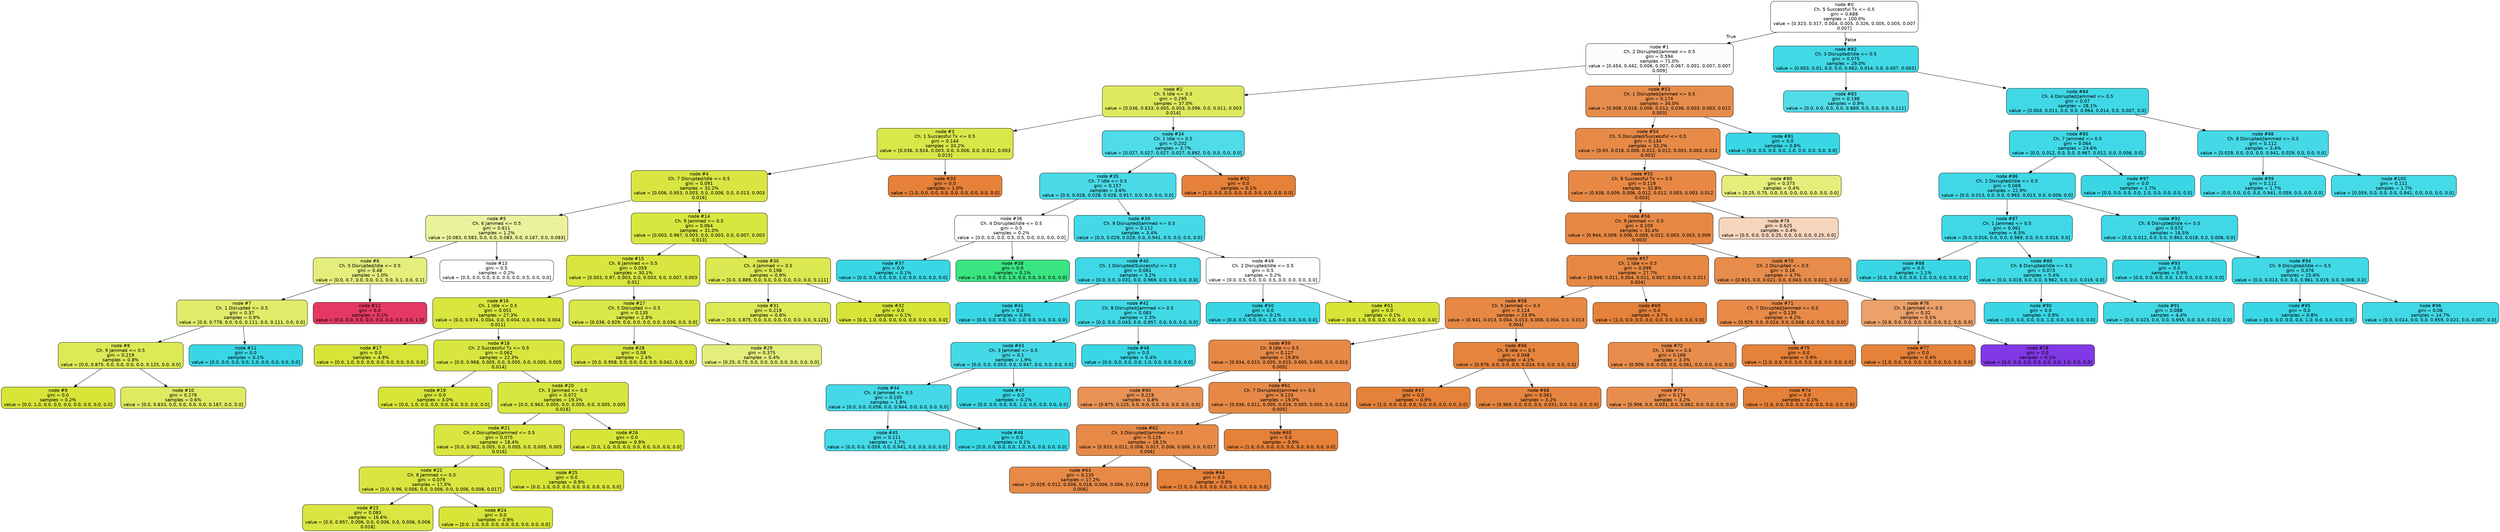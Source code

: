 /*
Copyright 2023 Siavash Barqi Janiar

   Licensed under the Apache License, Version 2.0 (the "License");
   you may not use this file except in compliance with the License.
   You may obtain a copy of the License at

     http://www.apache.org/licenses/LICENSE-2.0

   Unless required by applicable law or agreed to in writing, software
   distributed under the License is distributed on an "AS IS" BASIS,
   WITHOUT WARRANTIES OR CONDITIONS OF ANY KIND, either express or implied.
   See the License for the specific language governing permissions and
   limitations under the License.
*/

digraph Tree {
node [shape=box, style="filled, rounded", color="black", fontname=helvetica] ;
edge [fontname=helvetica] ;
0 [label="node #0\nCh. 5 Successful Tx <= 0.5\ngini = 0.688\nsamples = 100.0%\nvalue = [0.323, 0.317, 0.004, 0.005, 0.326, 0.005, 0.005, 0.007\n0.007]", fillcolor="#feffff"] ;
1 [label="node #1\nCh. 2 Disrupted/Jammed <= 0.5\ngini = 0.594\nsamples = 71.0%\nvalue = [0.454, 0.442, 0.006, 0.007, 0.067, 0.001, 0.007, 0.007\n0.009]", fillcolor="#fefcfb"] ;
0 -> 1 [labeldistance=2.5, labelangle=45, headlabel="True"] ;
2 [label="node #2\nCh. 5 Idle <= 0.5\ngini = 0.295\nsamples = 37.0%\nvalue = [0.036, 0.833, 0.005, 0.003, 0.096, 0.0, 0.011, 0.003\n0.014]", fillcolor="#deea5d"] ;
1 -> 2 ;
3 [label="node #3\nCh. 1 Successful Tx <= 0.5\ngini = 0.144\nsamples = 33.2%\nvalue = [0.036, 0.924, 0.003, 0.0, 0.006, 0.0, 0.012, 0.003\n0.015]", fillcolor="#dae749"] ;
2 -> 3 ;
4 [label="node #4\nCh. 7 Disrupted/Idle <= 0.5\ngini = 0.091\nsamples = 32.2%\nvalue = [0.006, 0.953, 0.003, 0.0, 0.006, 0.0, 0.013, 0.003\n0.016]", fillcolor="#d9e642"] ;
3 -> 4 ;
5 [label="node #5\nCh. 6 Jammed <= 0.5\ngini = 0.611\nsamples = 1.2%\nvalue = [0.083, 0.583, 0.0, 0.0, 0.083, 0.0, 0.167, 0.0, 0.083]", fillcolor="#ebf29c"] ;
4 -> 5 ;
6 [label="node #6\nCh. 5 Disrupted/Idle <= 0.5\ngini = 0.48\nsamples = 1.0%\nvalue = [0.0, 0.7, 0.0, 0.0, 0.1, 0.0, 0.1, 0.0, 0.1]", fillcolor="#e4ee7b"] ;
5 -> 6 ;
7 [label="node #7\nCh. 1 Disrupted <= 0.5\ngini = 0.37\nsamples = 0.9%\nvalue = [0.0, 0.778, 0.0, 0.0, 0.111, 0.0, 0.111, 0.0, 0.0]", fillcolor="#e1ec6a"] ;
6 -> 7 ;
8 [label="node #8\nCh. 9 Jammed <= 0.5\ngini = 0.219\nsamples = 0.8%\nvalue = [0.0, 0.875, 0.0, 0.0, 0.0, 0.0, 0.125, 0.0, 0.0]", fillcolor="#dde955"] ;
7 -> 8 ;
9 [label="node #9\ngini = 0.0\nsamples = 0.2%\nvalue = [0.0, 1.0, 0.0, 0.0, 0.0, 0.0, 0.0, 0.0, 0.0]", fillcolor="#d7e539"] ;
8 -> 9 ;
10 [label="node #10\ngini = 0.278\nsamples = 0.6%\nvalue = [0.0, 0.833, 0.0, 0.0, 0.0, 0.0, 0.167, 0.0, 0.0]", fillcolor="#dfea61"] ;
8 -> 10 ;
11 [label="node #11\ngini = 0.0\nsamples = 0.1%\nvalue = [0.0, 0.0, 0.0, 0.0, 1.0, 0.0, 0.0, 0.0, 0.0]", fillcolor="#39d7e5"] ;
7 -> 11 ;
12 [label="node #12\ngini = 0.0\nsamples = 0.1%\nvalue = [0.0, 0.0, 0.0, 0.0, 0.0, 0.0, 0.0, 0.0, 1.0]", fillcolor="#e53964"] ;
6 -> 12 ;
13 [label="node #13\ngini = 0.5\nsamples = 0.2%\nvalue = [0.5, 0.0, 0.0, 0.0, 0.0, 0.0, 0.5, 0.0, 0.0]", fillcolor="#ffffff"] ;
5 -> 13 ;
14 [label="node #14\nCh. 9 Jammed <= 0.5\ngini = 0.064\nsamples = 31.0%\nvalue = [0.003, 0.967, 0.003, 0.0, 0.003, 0.0, 0.007, 0.003\n0.013]", fillcolor="#d8e640"] ;
4 -> 14 ;
15 [label="node #15\nCh. 6 Jammed <= 0.5\ngini = 0.059\nsamples = 30.1%\nvalue = [0.003, 0.97, 0.003, 0.0, 0.003, 0.0, 0.007, 0.003\n0.01]", fillcolor="#d8e63f"] ;
14 -> 15 ;
16 [label="node #16\nCh. 1 Idle <= 0.5\ngini = 0.051\nsamples = 27.3%\nvalue = [0.0, 0.974, 0.004, 0.0, 0.004, 0.0, 0.004, 0.004\n0.011]", fillcolor="#d8e63e"] ;
15 -> 16 ;
17 [label="node #17\ngini = 0.0\nsamples = 4.9%\nvalue = [0.0, 1.0, 0.0, 0.0, 0.0, 0.0, 0.0, 0.0, 0.0]", fillcolor="#d7e539"] ;
16 -> 17 ;
18 [label="node #18\nCh. 2 Successful Tx <= 0.5\ngini = 0.062\nsamples = 22.3%\nvalue = [0.0, 0.968, 0.005, 0.0, 0.005, 0.0, 0.005, 0.005\n0.014]", fillcolor="#d8e63f"] ;
16 -> 18 ;
19 [label="node #19\ngini = 0.0\nsamples = 3.0%\nvalue = [0.0, 1.0, 0.0, 0.0, 0.0, 0.0, 0.0, 0.0, 0.0]", fillcolor="#d7e539"] ;
18 -> 19 ;
20 [label="node #20\nCh. 3 Jammed <= 0.5\ngini = 0.072\nsamples = 19.3%\nvalue = [0.0, 0.963, 0.005, 0.0, 0.005, 0.0, 0.005, 0.005\n0.016]", fillcolor="#d8e640"] ;
18 -> 20 ;
21 [label="node #21\nCh. 4 Disrupted/Jammed <= 0.5\ngini = 0.075\nsamples = 18.4%\nvalue = [0.0, 0.962, 0.005, 0.0, 0.005, 0.0, 0.005, 0.005\n0.016]", fillcolor="#d9e641"] ;
20 -> 21 ;
22 [label="node #22\nCh. 8 Jammed <= 0.5\ngini = 0.079\nsamples = 17.5%\nvalue = [0.0, 0.96, 0.006, 0.0, 0.006, 0.0, 0.006, 0.006, 0.017]", fillcolor="#d9e641"] ;
21 -> 22 ;
23 [label="node #23\ngini = 0.083\nsamples = 16.6%\nvalue = [0.0, 0.957, 0.006, 0.0, 0.006, 0.0, 0.006, 0.006\n0.018]", fillcolor="#d9e642"] ;
22 -> 23 ;
24 [label="node #24\ngini = 0.0\nsamples = 0.9%\nvalue = [0.0, 1.0, 0.0, 0.0, 0.0, 0.0, 0.0, 0.0, 0.0]", fillcolor="#d7e539"] ;
22 -> 24 ;
25 [label="node #25\ngini = 0.0\nsamples = 0.9%\nvalue = [0.0, 1.0, 0.0, 0.0, 0.0, 0.0, 0.0, 0.0, 0.0]", fillcolor="#d7e539"] ;
21 -> 25 ;
26 [label="node #26\ngini = 0.0\nsamples = 0.9%\nvalue = [0.0, 1.0, 0.0, 0.0, 0.0, 0.0, 0.0, 0.0, 0.0]", fillcolor="#d7e539"] ;
20 -> 26 ;
27 [label="node #27\nCh. 5 Disrupted <= 0.5\ngini = 0.135\nsamples = 2.8%\nvalue = [0.036, 0.929, 0.0, 0.0, 0.0, 0.0, 0.036, 0.0, 0.0]", fillcolor="#dae748"] ;
15 -> 27 ;
28 [label="node #28\ngini = 0.08\nsamples = 2.4%\nvalue = [0.0, 0.958, 0.0, 0.0, 0.0, 0.0, 0.042, 0.0, 0.0]", fillcolor="#d9e642"] ;
27 -> 28 ;
29 [label="node #29\ngini = 0.375\nsamples = 0.4%\nvalue = [0.25, 0.75, 0.0, 0.0, 0.0, 0.0, 0.0, 0.0, 0.0]", fillcolor="#e4ee7b"] ;
27 -> 29 ;
30 [label="node #30\nCh. 4 Jammed <= 0.5\ngini = 0.198\nsamples = 0.9%\nvalue = [0.0, 0.889, 0.0, 0.0, 0.0, 0.0, 0.0, 0.0, 0.111]", fillcolor="#dce852"] ;
14 -> 30 ;
31 [label="node #31\ngini = 0.219\nsamples = 0.8%\nvalue = [0.0, 0.875, 0.0, 0.0, 0.0, 0.0, 0.0, 0.0, 0.125]", fillcolor="#dde955"] ;
30 -> 31 ;
32 [label="node #32\ngini = 0.0\nsamples = 0.1%\nvalue = [0.0, 1.0, 0.0, 0.0, 0.0, 0.0, 0.0, 0.0, 0.0]", fillcolor="#d7e539"] ;
30 -> 32 ;
33 [label="node #33\ngini = 0.0\nsamples = 1.0%\nvalue = [1.0, 0.0, 0.0, 0.0, 0.0, 0.0, 0.0, 0.0, 0.0]", fillcolor="#e58139"] ;
3 -> 33 ;
34 [label="node #34\nCh. 1 Idle <= 0.5\ngini = 0.202\nsamples = 3.7%\nvalue = [0.027, 0.027, 0.027, 0.027, 0.892, 0.0, 0.0, 0.0, 0.0]", fillcolor="#4fdbe8"] ;
2 -> 34 ;
35 [label="node #35\nCh. 7 Idle <= 0.5\ngini = 0.157\nsamples = 3.6%\nvalue = [0.0, 0.028, 0.028, 0.028, 0.917, 0.0, 0.0, 0.0, 0.0]", fillcolor="#4adae7"] ;
34 -> 35 ;
36 [label="node #36\nCh. 4 Disrupted/Idle <= 0.5\ngini = 0.5\nsamples = 0.2%\nvalue = [0.0, 0.0, 0.0, 0.5, 0.5, 0.0, 0.0, 0.0, 0.0]", fillcolor="#ffffff"] ;
35 -> 36 ;
37 [label="node #37\ngini = 0.0\nsamples = 0.1%\nvalue = [0.0, 0.0, 0.0, 0.0, 1.0, 0.0, 0.0, 0.0, 0.0]", fillcolor="#39d7e5"] ;
36 -> 37 ;
38 [label="node #38\ngini = 0.0\nsamples = 0.1%\nvalue = [0.0, 0.0, 0.0, 1.0, 0.0, 0.0, 0.0, 0.0, 0.0]", fillcolor="#39e581"] ;
36 -> 38 ;
39 [label="node #39\nCh. 9 Disrupted/Jammed <= 0.5\ngini = 0.112\nsamples = 3.4%\nvalue = [0.0, 0.029, 0.029, 0.0, 0.941, 0.0, 0.0, 0.0, 0.0]", fillcolor="#45d9e7"] ;
35 -> 39 ;
40 [label="node #40\nCh. 1 Disrupted/Successful <= 0.5\ngini = 0.061\nsamples = 3.2%\nvalue = [0.0, 0.0, 0.031, 0.0, 0.969, 0.0, 0.0, 0.0, 0.0]", fillcolor="#3fd8e6"] ;
39 -> 40 ;
41 [label="node #41\ngini = 0.0\nsamples = 0.9%\nvalue = [0.0, 0.0, 0.0, 0.0, 1.0, 0.0, 0.0, 0.0, 0.0]", fillcolor="#39d7e5"] ;
40 -> 41 ;
42 [label="node #42\nCh. 8 Disrupted/Jammed <= 0.5\ngini = 0.083\nsamples = 2.3%\nvalue = [0.0, 0.0, 0.043, 0.0, 0.957, 0.0, 0.0, 0.0, 0.0]", fillcolor="#42d9e6"] ;
40 -> 42 ;
43 [label="node #43\nCh. 3 Jammed <= 0.5\ngini = 0.1\nsamples = 1.9%\nvalue = [0.0, 0.0, 0.053, 0.0, 0.947, 0.0, 0.0, 0.0, 0.0]", fillcolor="#44d9e6"] ;
42 -> 43 ;
44 [label="node #44\nCh. 4 Jammed <= 0.5\ngini = 0.105\nsamples = 1.8%\nvalue = [0.0, 0.0, 0.056, 0.0, 0.944, 0.0, 0.0, 0.0, 0.0]", fillcolor="#45d9e7"] ;
43 -> 44 ;
45 [label="node #45\ngini = 0.111\nsamples = 1.7%\nvalue = [0.0, 0.0, 0.059, 0.0, 0.941, 0.0, 0.0, 0.0, 0.0]", fillcolor="#45dae7"] ;
44 -> 45 ;
46 [label="node #46\ngini = 0.0\nsamples = 0.1%\nvalue = [0.0, 0.0, 0.0, 0.0, 1.0, 0.0, 0.0, 0.0, 0.0]", fillcolor="#39d7e5"] ;
44 -> 46 ;
47 [label="node #47\ngini = 0.0\nsamples = 0.1%\nvalue = [0.0, 0.0, 0.0, 0.0, 1.0, 0.0, 0.0, 0.0, 0.0]", fillcolor="#39d7e5"] ;
43 -> 47 ;
48 [label="node #48\ngini = 0.0\nsamples = 0.4%\nvalue = [0.0, 0.0, 0.0, 0.0, 1.0, 0.0, 0.0, 0.0, 0.0]", fillcolor="#39d7e5"] ;
42 -> 48 ;
49 [label="node #49\nCh. 2 Disrupted/Idle <= 0.5\ngini = 0.5\nsamples = 0.2%\nvalue = [0.0, 0.5, 0.0, 0.0, 0.5, 0.0, 0.0, 0.0, 0.0]", fillcolor="#ffffff"] ;
39 -> 49 ;
50 [label="node #50\ngini = 0.0\nsamples = 0.1%\nvalue = [0.0, 0.0, 0.0, 0.0, 1.0, 0.0, 0.0, 0.0, 0.0]", fillcolor="#39d7e5"] ;
49 -> 50 ;
51 [label="node #51\ngini = 0.0\nsamples = 0.1%\nvalue = [0.0, 1.0, 0.0, 0.0, 0.0, 0.0, 0.0, 0.0, 0.0]", fillcolor="#d7e539"] ;
49 -> 51 ;
52 [label="node #52\ngini = 0.0\nsamples = 0.1%\nvalue = [1.0, 0.0, 0.0, 0.0, 0.0, 0.0, 0.0, 0.0, 0.0]", fillcolor="#e58139"] ;
34 -> 52 ;
53 [label="node #53\nCh. 1 Disrupted/Jammed <= 0.5\ngini = 0.174\nsamples = 34.0%\nvalue = [0.908, 0.018, 0.006, 0.012, 0.036, 0.003, 0.003, 0.012\n0.003]", fillcolor="#e78d4c"] ;
1 -> 53 ;
54 [label="node #54\nCh. 5 Disrupted/Successful <= 0.5\ngini = 0.134\nsamples = 33.2%\nvalue = [0.93, 0.018, 0.006, 0.012, 0.012, 0.003, 0.003, 0.012\n0.003]", fillcolor="#e78a47"] ;
53 -> 54 ;
55 [label="node #55\nCh. 8 Successful Tx <= 0.5\ngini = 0.119\nsamples = 32.8%\nvalue = [0.938, 0.009, 0.006, 0.012, 0.012, 0.003, 0.003, 0.012\n0.003]", fillcolor="#e78945"] ;
54 -> 55 ;
56 [label="node #56\nCh. 9 Jammed <= 0.5\ngini = 0.109\nsamples = 32.4%\nvalue = [0.944, 0.009, 0.006, 0.009, 0.012, 0.003, 0.003, 0.009\n0.003]", fillcolor="#e68844"] ;
55 -> 56 ;
57 [label="node #57\nCh. 1 Idle <= 0.5\ngini = 0.099\nsamples = 27.7%\nvalue = [0.949, 0.011, 0.004, 0.011, 0.007, 0.004, 0.0, 0.011\n0.004]", fillcolor="#e68843"] ;
56 -> 57 ;
58 [label="node #58\nCh. 5 Jammed <= 0.5\ngini = 0.114\nsamples = 23.9%\nvalue = [0.941, 0.013, 0.004, 0.013, 0.008, 0.004, 0.0, 0.013\n0.004]", fillcolor="#e78945"] ;
57 -> 58 ;
59 [label="node #59\nCh. 8 Idle <= 0.5\ngini = 0.127\nsamples = 19.8%\nvalue = [0.934, 0.015, 0.005, 0.015, 0.005, 0.005, 0.0, 0.015\n0.005]", fillcolor="#e78946"] ;
58 -> 59 ;
60 [label="node #60\ngini = 0.219\nsamples = 0.8%\nvalue = [0.875, 0.125, 0.0, 0.0, 0.0, 0.0, 0.0, 0.0, 0.0]", fillcolor="#e99355"] ;
59 -> 60 ;
61 [label="node #61\nCh. 7 Disrupted/Jammed <= 0.5\ngini = 0.123\nsamples = 19.0%\nvalue = [0.936, 0.011, 0.005, 0.016, 0.005, 0.005, 0.0, 0.016\n0.005]", fillcolor="#e78946"] ;
59 -> 61 ;
62 [label="node #62\nCh. 3 Disrupted/Jammed <= 0.5\ngini = 0.129\nsamples = 18.1%\nvalue = [0.933, 0.011, 0.006, 0.017, 0.006, 0.006, 0.0, 0.017\n0.006]", fillcolor="#e78a47"] ;
61 -> 62 ;
63 [label="node #63\ngini = 0.135\nsamples = 17.2%\nvalue = [0.929, 0.012, 0.006, 0.018, 0.006, 0.006, 0.0, 0.018\n0.006]", fillcolor="#e78a47"] ;
62 -> 63 ;
64 [label="node #64\ngini = 0.0\nsamples = 0.9%\nvalue = [1.0, 0.0, 0.0, 0.0, 0.0, 0.0, 0.0, 0.0, 0.0]", fillcolor="#e58139"] ;
62 -> 64 ;
65 [label="node #65\ngini = 0.0\nsamples = 0.9%\nvalue = [1.0, 0.0, 0.0, 0.0, 0.0, 0.0, 0.0, 0.0, 0.0]", fillcolor="#e58139"] ;
61 -> 65 ;
66 [label="node #66\nCh. 8 Idle <= 0.5\ngini = 0.048\nsamples = 4.1%\nvalue = [0.976, 0.0, 0.0, 0.0, 0.024, 0.0, 0.0, 0.0, 0.0]", fillcolor="#e6843e"] ;
58 -> 66 ;
67 [label="node #67\ngini = 0.0\nsamples = 0.9%\nvalue = [1.0, 0.0, 0.0, 0.0, 0.0, 0.0, 0.0, 0.0, 0.0]", fillcolor="#e58139"] ;
66 -> 67 ;
68 [label="node #68\ngini = 0.061\nsamples = 3.2%\nvalue = [0.969, 0.0, 0.0, 0.0, 0.031, 0.0, 0.0, 0.0, 0.0]", fillcolor="#e6853f"] ;
66 -> 68 ;
69 [label="node #69\ngini = 0.0\nsamples = 3.7%\nvalue = [1.0, 0.0, 0.0, 0.0, 0.0, 0.0, 0.0, 0.0, 0.0]", fillcolor="#e58139"] ;
57 -> 69 ;
70 [label="node #70\nCh. 2 Disrupted <= 0.5\ngini = 0.16\nsamples = 4.7%\nvalue = [0.915, 0.0, 0.021, 0.0, 0.043, 0.0, 0.021, 0.0, 0.0]", fillcolor="#e78c4b"] ;
56 -> 70 ;
71 [label="node #71\nCh. 7 Disrupted/Jammed <= 0.5\ngini = 0.135\nsamples = 4.2%\nvalue = [0.929, 0.0, 0.024, 0.0, 0.048, 0.0, 0.0, 0.0, 0.0]", fillcolor="#e78a48"] ;
70 -> 71 ;
72 [label="node #72\nCh. 1 Idle <= 0.5\ngini = 0.169\nsamples = 3.3%\nvalue = [0.909, 0.0, 0.03, 0.0, 0.061, 0.0, 0.0, 0.0, 0.0]", fillcolor="#e88d4c"] ;
71 -> 72 ;
73 [label="node #73\ngini = 0.174\nsamples = 3.2%\nvalue = [0.906, 0.0, 0.031, 0.0, 0.062, 0.0, 0.0, 0.0, 0.0]", fillcolor="#e88e4d"] ;
72 -> 73 ;
74 [label="node #74\ngini = 0.0\nsamples = 0.1%\nvalue = [1.0, 0.0, 0.0, 0.0, 0.0, 0.0, 0.0, 0.0, 0.0]", fillcolor="#e58139"] ;
72 -> 74 ;
75 [label="node #75\ngini = 0.0\nsamples = 0.9%\nvalue = [1.0, 0.0, 0.0, 0.0, 0.0, 0.0, 0.0, 0.0, 0.0]", fillcolor="#e58139"] ;
71 -> 75 ;
76 [label="node #76\nCh. 5 Jammed <= 0.5\ngini = 0.32\nsamples = 0.5%\nvalue = [0.8, 0.0, 0.0, 0.0, 0.0, 0.0, 0.2, 0.0, 0.0]", fillcolor="#eca06a"] ;
70 -> 76 ;
77 [label="node #77\ngini = 0.0\nsamples = 0.4%\nvalue = [1.0, 0.0, 0.0, 0.0, 0.0, 0.0, 0.0, 0.0, 0.0]", fillcolor="#e58139"] ;
76 -> 77 ;
78 [label="node #78\ngini = 0.0\nsamples = 0.1%\nvalue = [0.0, 0.0, 0.0, 0.0, 0.0, 0.0, 1.0, 0.0, 0.0]", fillcolor="#8139e5"] ;
76 -> 78 ;
79 [label="node #79\ngini = 0.625\nsamples = 0.4%\nvalue = [0.5, 0.0, 0.0, 0.25, 0.0, 0.0, 0.0, 0.25, 0.0]", fillcolor="#f6d5bd"] ;
55 -> 79 ;
80 [label="node #80\ngini = 0.375\nsamples = 0.4%\nvalue = [0.25, 0.75, 0.0, 0.0, 0.0, 0.0, 0.0, 0.0, 0.0]", fillcolor="#e4ee7b"] ;
54 -> 80 ;
81 [label="node #81\ngini = 0.0\nsamples = 0.8%\nvalue = [0.0, 0.0, 0.0, 0.0, 1.0, 0.0, 0.0, 0.0, 0.0]", fillcolor="#39d7e5"] ;
53 -> 81 ;
82 [label="node #82\nCh. 3 Disrupted/Idle <= 0.5\ngini = 0.075\nsamples = 29.0%\nvalue = [0.003, 0.01, 0.0, 0.0, 0.962, 0.014, 0.0, 0.007, 0.003]", fillcolor="#41d9e6"] ;
0 -> 82 [labeldistance=2.5, labelangle=-45, headlabel="False"] ;
83 [label="node #83\ngini = 0.198\nsamples = 0.9%\nvalue = [0.0, 0.0, 0.0, 0.0, 0.889, 0.0, 0.0, 0.0, 0.111]", fillcolor="#52dce8"] ;
82 -> 83 ;
84 [label="node #84\nCh. 4 Disrupted/Jammed <= 0.5\ngini = 0.07\nsamples = 28.1%\nvalue = [0.004, 0.011, 0.0, 0.0, 0.964, 0.014, 0.0, 0.007, 0.0]", fillcolor="#40d8e6"] ;
82 -> 84 ;
85 [label="node #85\nCh. 7 Jammed <= 0.5\ngini = 0.064\nsamples = 24.6%\nvalue = [0.0, 0.012, 0.0, 0.0, 0.967, 0.012, 0.0, 0.008, 0.0]", fillcolor="#40d8e6"] ;
84 -> 85 ;
86 [label="node #86\nCh. 2 Disrupted/Idle <= 0.5\ngini = 0.069\nsamples = 22.9%\nvalue = [0.0, 0.013, 0.0, 0.0, 0.965, 0.013, 0.0, 0.009, 0.0]", fillcolor="#40d8e6"] ;
85 -> 86 ;
87 [label="node #87\nCh. 1 Jammed <= 0.5\ngini = 0.061\nsamples = 6.5%\nvalue = [0.0, 0.016, 0.0, 0.0, 0.969, 0.0, 0.0, 0.016, 0.0]", fillcolor="#3fd8e6"] ;
86 -> 87 ;
88 [label="node #88\ngini = 0.0\nsamples = 1.1%\nvalue = [0.0, 0.0, 0.0, 0.0, 1.0, 0.0, 0.0, 0.0, 0.0]", fillcolor="#39d7e5"] ;
87 -> 88 ;
89 [label="node #89\nCh. 6 Disrupted/Idle <= 0.5\ngini = 0.073\nsamples = 5.4%\nvalue = [0.0, 0.019, 0.0, 0.0, 0.962, 0.0, 0.0, 0.019, 0.0]", fillcolor="#41d9e6"] ;
87 -> 89 ;
90 [label="node #90\ngini = 0.0\nsamples = 0.9%\nvalue = [0.0, 0.0, 0.0, 0.0, 1.0, 0.0, 0.0, 0.0, 0.0]", fillcolor="#39d7e5"] ;
89 -> 90 ;
91 [label="node #91\ngini = 0.088\nsamples = 4.4%\nvalue = [0.0, 0.023, 0.0, 0.0, 0.955, 0.0, 0.0, 0.023, 0.0]", fillcolor="#42d9e6"] ;
89 -> 91 ;
92 [label="node #92\nCh. 8 Disrupted/Idle <= 0.5\ngini = 0.072\nsamples = 16.5%\nvalue = [0.0, 0.012, 0.0, 0.0, 0.963, 0.018, 0.0, 0.006, 0.0]", fillcolor="#40d8e6"] ;
86 -> 92 ;
93 [label="node #93\ngini = 0.0\nsamples = 0.9%\nvalue = [0.0, 0.0, 0.0, 0.0, 1.0, 0.0, 0.0, 0.0, 0.0]", fillcolor="#39d7e5"] ;
92 -> 93 ;
94 [label="node #94\nCh. 9 Disrupted/Idle <= 0.5\ngini = 0.076\nsamples = 15.6%\nvalue = [0.0, 0.013, 0.0, 0.0, 0.961, 0.019, 0.0, 0.006, 0.0]", fillcolor="#41d9e6"] ;
92 -> 94 ;
95 [label="node #95\ngini = 0.0\nsamples = 0.8%\nvalue = [0.0, 0.0, 0.0, 0.0, 1.0, 0.0, 0.0, 0.0, 0.0]", fillcolor="#39d7e5"] ;
94 -> 95 ;
96 [label="node #96\ngini = 0.08\nsamples = 14.7%\nvalue = [0.0, 0.014, 0.0, 0.0, 0.959, 0.021, 0.0, 0.007, 0.0]", fillcolor="#41d9e6"] ;
94 -> 96 ;
97 [label="node #97\ngini = 0.0\nsamples = 1.7%\nvalue = [0.0, 0.0, 0.0, 0.0, 1.0, 0.0, 0.0, 0.0, 0.0]", fillcolor="#39d7e5"] ;
85 -> 97 ;
98 [label="node #98\nCh. 8 Disrupted/Jammed <= 0.5\ngini = 0.112\nsamples = 3.4%\nvalue = [0.029, 0.0, 0.0, 0.0, 0.941, 0.029, 0.0, 0.0, 0.0]", fillcolor="#45d9e7"] ;
84 -> 98 ;
99 [label="node #99\ngini = 0.111\nsamples = 1.7%\nvalue = [0.0, 0.0, 0.0, 0.0, 0.941, 0.059, 0.0, 0.0, 0.0]", fillcolor="#45dae7"] ;
98 -> 99 ;
100 [label="node #100\ngini = 0.111\nsamples = 1.7%\nvalue = [0.059, 0.0, 0.0, 0.0, 0.941, 0.0, 0.0, 0.0, 0.0]", fillcolor="#45dae7"] ;
98 -> 100 ;
}
